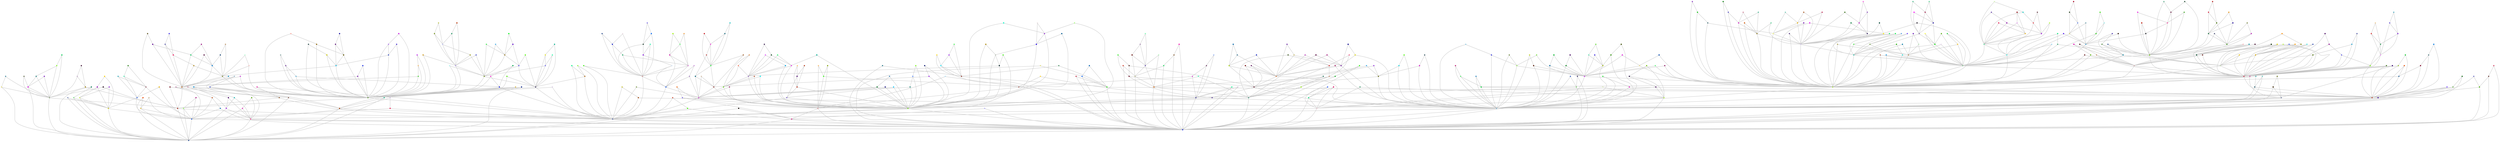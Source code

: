 graph {
	0 [color="#5366AB" shape=point]
	1 [color="#1027E7" shape=point]
	2 [color="#244A91" shape=point]
	3 [color="#7CB3CF" shape=point]
	4 [color="#C73619" shape=point]
	5 [color="#64479C" shape=point]
	6 [color="#A1DC35" shape=point]
	7 [color="#D72246" shape=point]
	8 [color="#7AEE19" shape=point]
	9 [color="#88C794" shape=point]
	10 [color="#CFACAD" shape=point]
	11 [color="#73292B" shape=point]
	12 [color="#4FE9E1" shape=point]
	13 [color="#836AD2" shape=point]
	14 [color="#7D86A2" shape=point]
	15 [color="#CD2EED" shape=point]
	16 [color="#67E2A3" shape=point]
	17 [color="#6C2536" shape=point]
	18 [color="#3AC8B2" shape=point]
	19 [color="#DC7E41" shape=point]
	20 [color="#BF3621" shape=point]
	21 [color="#AF2C1D" shape=point]
	22 [color="#5B9231" shape=point]
	23 [color="#B95F15" shape=point]
	24 [color="#46F80D" shape=point]
	25 [color="#9F6E43" shape=point]
	26 [color="#3A0395" shape=point]
	27 [color="#D6C9EB" shape=point]
	28 [color="#47B908" shape=point]
	29 [color="#49967E" shape=point]
	30 [color="#225FE3" shape=point]
	31 [color="#55D642" shape=point]
	32 [color="#CB4EDA" shape=point]
	33 [color="#D543D7" shape=point]
	34 [color="#1D5EEB" shape=point]
	35 [color="#A31C60" shape=point]
	36 [color="#CFCC1A" shape=point]
	37 [color="#70DB28" shape=point]
	38 [color="#3F70E8" shape=point]
	39 [color="#A41AE2" shape=point]
	40 [color="#30EA21" shape=point]
	41 [color="#0BE805" shape=point]
	42 [color="#D19899" shape=point]
	43 [color="#483D69" shape=point]
	44 [color="#AC4686" shape=point]
	45 [color="#9D76C5" shape=point]
	46 [color="#769922" shape=point]
	47 [color="#1523E8" shape=point]
	48 [color="#7C29A6" shape=point]
	49 [color="#DB23C1" shape=point]
	50 [color="#7DF718" shape=point]
	51 [color="#4D0A74" shape=point]
	52 [color="#E8B72B" shape=point]
	53 [color="#7D8A30" shape=point]
	54 [color="#05D538" shape=point]
	55 [color="#062127" shape=point]
	56 [color="#ECDC8E" shape=point]
	57 [color="#C4D8B4" shape=point]
	58 [color="#6354E7" shape=point]
	59 [color="#FDED0D" shape=point]
	60 [color="#CFC279" shape=point]
	61 [color="#6AD008" shape=point]
	62 [color="#E63594" shape=point]
	63 [color="#F6FD88" shape=point]
	64 [color="#A4BD0F" shape=point]
	65 [color="#16BDE7" shape=point]
	66 [color="#241C2A" shape=point]
	67 [color="#DC9B9D" shape=point]
	68 [color="#422EE3" shape=point]
	69 [color="#146DF8" shape=point]
	70 [color="#4CA7DA" shape=point]
	71 [color="#F2B60A" shape=point]
	72 [color="#655800" shape=point]
	73 [color="#A8FF79" shape=point]
	74 [color="#93A982" shape=point]
	75 [color="#8491BD" shape=point]
	76 [color="#B8905D" shape=point]
	77 [color="#C1C8BD" shape=point]
	78 [color="#6E7217" shape=point]
	79 [color="#6AFA85" shape=point]
	80 [color="#B69EE8" shape=point]
	81 [color="#F0C4C0" shape=point]
	82 [color="#AE8CC7" shape=point]
	83 [color="#8775E7" shape=point]
	84 [color="#DB83DA" shape=point]
	85 [color="#DE6B0F" shape=point]
	86 [color="#044AB1" shape=point]
	87 [color="#423C9A" shape=point]
	88 [color="#9EEA64" shape=point]
	89 [color="#561A06" shape=point]
	90 [color="#7D51FF" shape=point]
	91 [color="#C3C69A" shape=point]
	92 [color="#399211" shape=point]
	93 [color="#4BB581" shape=point]
	94 [color="#A3A32C" shape=point]
	95 [color="#E2AB03" shape=point]
	96 [color="#D0991B" shape=point]
	97 [color="#A4862E" shape=point]
	98 [color="#A1840C" shape=point]
	99 [color="#2A68A1" shape=point]
	100 [color="#17D7E1" shape=point]
	101 [color="#4EEF27" shape=point]
	102 [color="#CCF25D" shape=point]
	103 [color="#DE0CE6" shape=point]
	104 [color="#744B45" shape=point]
	105 [color="#034937" shape=point]
	106 [color="#24262E" shape=point]
	107 [color="#725EB5" shape=point]
	108 [color="#571BF7" shape=point]
	109 [color="#DA5274" shape=point]
	110 [color="#953F32" shape=point]
	111 [color="#DAE8F9" shape=point]
	112 [color="#1B81C0" shape=point]
	113 [color="#8874A6" shape=point]
	114 [color="#7DA952" shape=point]
	115 [color="#72121E" shape=point]
	116 [color="#1D95C9" shape=point]
	117 [color="#AA6860" shape=point]
	118 [color="#A3DBF6" shape=point]
	119 [color="#84D378" shape=point]
	120 [color="#C26848" shape=point]
	121 [color="#B8932C" shape=point]
	122 [color="#01A8E3" shape=point]
	123 [color="#207544" shape=point]
	124 [color="#B7AC5E" shape=point]
	125 [color="#3BE548" shape=point]
	126 [color="#8126B7" shape=point]
	127 [color="#E1C052" shape=point]
	128 [color="#6FAF53" shape=point]
	129 [color="#4E7B12" shape=point]
	130 [color="#29DB67" shape=point]
	131 [color="#3C2404" shape=point]
	132 [color="#BF1709" shape=point]
	133 [color="#6F6CE9" shape=point]
	134 [color="#F836D6" shape=point]
	135 [color="#2C8F7E" shape=point]
	136 [color="#EFC07C" shape=point]
	137 [color="#A36E7A" shape=point]
	138 [color="#64E3B5" shape=point]
	139 [color="#907C26" shape=point]
	140 [color="#FD4FA2" shape=point]
	141 [color="#D7D47E" shape=point]
	142 [color="#477F29" shape=point]
	143 [color="#A7D811" shape=point]
	144 [color="#53013C" shape=point]
	145 [color="#AA2FED" shape=point]
	146 [color="#AF8908" shape=point]
	147 [color="#737B60" shape=point]
	148 [color="#3F41E0" shape=point]
	149 [color="#DBCFE6" shape=point]
	150 [color="#1B2AC1" shape=point]
	151 [color="#160D08" shape=point]
	152 [color="#F02157" shape=point]
	153 [color="#8412E5" shape=point]
	154 [color="#24F59C" shape=point]
	155 [color="#84CFC1" shape=point]
	156 [color="#3A2967" shape=point]
	157 [color="#DF20CF" shape=point]
	158 [color="#32E4DD" shape=point]
	159 [color="#61EA5D" shape=point]
	160 [color="#DE11CE" shape=point]
	161 [color="#F59803" shape=point]
	162 [color="#FAFC5B" shape=point]
	163 [color="#057ED5" shape=point]
	164 [color="#F5195C" shape=point]
	165 [color="#BDE9BD" shape=point]
	166 [color="#5661D2" shape=point]
	167 [color="#7873F1" shape=point]
	168 [color="#EA2156" shape=point]
	169 [color="#20EE70" shape=point]
	170 [color="#318B89" shape=point]
	171 [color="#A54407" shape=point]
	172 [color="#9535D8" shape=point]
	173 [color="#8F14AD" shape=point]
	174 [color="#0365A0" shape=point]
	175 [color="#2D21AE" shape=point]
	176 [color="#BEC2F2" shape=point]
	177 [color="#BA745B" shape=point]
	178 [color="#EAC9D2" shape=point]
	179 [color="#D822B0" shape=point]
	180 [color="#FF0BFD" shape=point]
	181 [color="#C535EF" shape=point]
	182 [color="#47F321" shape=point]
	183 [color="#641D81" shape=point]
	184 [color="#48B0E7" shape=point]
	185 [color="#68D49F" shape=point]
	186 [color="#AC2487" shape=point]
	187 [color="#D55B08" shape=point]
	188 [color="#E85A63" shape=point]
	189 [color="#41FF23" shape=point]
	190 [color="#D45F4B" shape=point]
	191 [color="#FD54AA" shape=point]
	192 [color="#480568" shape=point]
	193 [color="#34AF75" shape=point]
	194 [color="#43B6C4" shape=point]
	195 [color="#1926D1" shape=point]
	196 [color="#96E611" shape=point]
	197 [color="#D78FA5" shape=point]
	198 [color="#7895EE" shape=point]
	199 [color="#C96938" shape=point]
	200 [color="#5B6283" shape=point]
	201 [color="#D24A3A" shape=point]
	202 [color="#2E6274" shape=point]
	203 [color="#E20BF3" shape=point]
	204 [color="#655ECB" shape=point]
	205 [color="#BE2ECC" shape=point]
	206 [color="#9860C4" shape=point]
	207 [color="#4FEC5F" shape=point]
	208 [color="#B3F048" shape=point]
	209 [color="#CECA00" shape=point]
	210 [color="#489F75" shape=point]
	211 [color="#97C230" shape=point]
	212 [color="#1784A0" shape=point]
	213 [color="#06861C" shape=point]
	214 [color="#077628" shape=point]
	215 [color="#5F2C74" shape=point]
	216 [color="#6FF984" shape=point]
	217 [color="#8C8C13" shape=point]
	218 [color="#C63D55" shape=point]
	219 [color="#EA99F6" shape=point]
	220 [color="#A14C46" shape=point]
	221 [color="#A63056" shape=point]
	222 [color="#324A2A" shape=point]
	223 [color="#E6E630" shape=point]
	224 [color="#A434ED" shape=point]
	225 [color="#F86CE6" shape=point]
	226 [color="#4DFAB9" shape=point]
	227 [color="#23E6F9" shape=point]
	228 [color="#BD2FB9" shape=point]
	229 [color="#D0BD9D" shape=point]
	230 [color="#557911" shape=point]
	231 [color="#1C01EF" shape=point]
	232 [color="#2B483B" shape=point]
	233 [color="#E1DB18" shape=point]
	234 [color="#2C1408" shape=point]
	235 [color="#87A809" shape=point]
	236 [color="#2A1744" shape=point]
	237 [color="#62F078" shape=point]
	238 [color="#F57D2E" shape=point]
	239 [color="#066A7F" shape=point]
	240 [color="#A44B14" shape=point]
	241 [color="#18CC34" shape=point]
	242 [color="#F9C37B" shape=point]
	243 [color="#D558D1" shape=point]
	244 [color="#5F07CE" shape=point]
	245 [color="#B7E2F5" shape=point]
	246 [color="#6F99F9" shape=point]
	247 [color="#EDDFE6" shape=point]
	248 [color="#375655" shape=point]
	249 [color="#F9DA34" shape=point]
	250 [color="#0C813F" shape=point]
	251 [color="#59FD1C" shape=point]
	252 [color="#6EB9DB" shape=point]
	253 [color="#804DA5" shape=point]
	254 [color="#1ECC69" shape=point]
	255 [color="#F1C819" shape=point]
	256 [color="#EA3DE7" shape=point]
	257 [color="#FE9414" shape=point]
	258 [color="#70182F" shape=point]
	259 [color="#5CEAB7" shape=point]
	260 [color="#77C70B" shape=point]
	261 [color="#4F8EBD" shape=point]
	262 [color="#7449FA" shape=point]
	263 [color="#2DCD1C" shape=point]
	264 [color="#78302D" shape=point]
	265 [color="#349E60" shape=point]
	266 [color="#C1FCDA" shape=point]
	267 [color="#9D3FD7" shape=point]
	268 [color="#0BE9EA" shape=point]
	269 [color="#740908" shape=point]
	270 [color="#C02B7C" shape=point]
	271 [color="#936D48" shape=point]
	272 [color="#11E885" shape=point]
	273 [color="#9EF701" shape=point]
	274 [color="#8A6458" shape=point]
	275 [color="#E53FBE" shape=point]
	276 [color="#5BFC13" shape=point]
	277 [color="#763052" shape=point]
	278 [color="#10B522" shape=point]
	279 [color="#9101B8" shape=point]
	280 [color="#25D3CB" shape=point]
	281 [color="#407923" shape=point]
	282 [color="#2AC0BE" shape=point]
	283 [color="#609650" shape=point]
	284 [color="#1C522E" shape=point]
	285 [color="#B87422" shape=point]
	286 [color="#38F34A" shape=point]
	287 [color="#9E42E0" shape=point]
	288 [color="#F88469" shape=point]
	289 [color="#445AC7" shape=point]
	290 [color="#05F9C9" shape=point]
	291 [color="#64478A" shape=point]
	292 [color="#0BF78D" shape=point]
	293 [color="#B67FF0" shape=point]
	294 [color="#AD0524" shape=point]
	295 [color="#6F1EBE" shape=point]
	296 [color="#5AC2A0" shape=point]
	297 [color="#8E6200" shape=point]
	298 [color="#4C345F" shape=point]
	299 [color="#598088" shape=point]
	300 [color="#A2E8E9" shape=point]
	301 [color="#CD13E9" shape=point]
	302 [color="#C8DB37" shape=point]
	303 [color="#4568A0" shape=point]
	304 [color="#60A5E5" shape=point]
	305 [color="#2136E6" shape=point]
	306 [color="#082800" shape=point]
	307 [color="#DA403E" shape=point]
	308 [color="#E8DBED" shape=point]
	309 [color="#63AD20" shape=point]
	310 [color="#15EF55" shape=point]
	311 [color="#1599D9" shape=point]
	312 [color="#E7DC84" shape=point]
	313 [color="#8828C8" shape=point]
	314 [color="#1C1685" shape=point]
	315 [color="#83FE24" shape=point]
	316 [color="#F0A551" shape=point]
	317 [color="#69B697" shape=point]
	318 [color="#951697" shape=point]
	319 [color="#CD9D7D" shape=point]
	320 [color="#AD3EF2" shape=point]
	321 [color="#15C815" shape=point]
	322 [color="#4356C5" shape=point]
	323 [color="#C35D5A" shape=point]
	324 [color="#5296AA" shape=point]
	325 [color="#17E385" shape=point]
	326 [color="#7A535B" shape=point]
	327 [color="#E11FE0" shape=point]
	328 [color="#97FA42" shape=point]
	329 [color="#20B38A" shape=point]
	330 [color="#AF2086" shape=point]
	331 [color="#F04D07" shape=point]
	332 [color="#89FE2F" shape=point]
	333 [color="#62BC0F" shape=point]
	334 [color="#2EA7D4" shape=point]
	335 [color="#799625" shape=point]
	336 [color="#773AAC" shape=point]
	337 [color="#561040" shape=point]
	338 [color="#74E44A" shape=point]
	339 [color="#89A55C" shape=point]
	340 [color="#E9B40C" shape=point]
	341 [color="#4F0F69" shape=point]
	342 [color="#2A553C" shape=point]
	343 [color="#ECE2E5" shape=point]
	344 [color="#4EB5B6" shape=point]
	345 [color="#9646CA" shape=point]
	346 [color="#2B9B6A" shape=point]
	347 [color="#F54FE0" shape=point]
	348 [color="#279302" shape=point]
	349 [color="#E8AAF0" shape=point]
	350 [color="#2814A1" shape=point]
	351 [color="#289ADF" shape=point]
	352 [color="#DCE8BD" shape=point]
	353 [color="#014929" shape=point]
	354 [color="#880C2F" shape=point]
	355 [color="#1B0517" shape=point]
	356 [color="#C4CC5C" shape=point]
	357 [color="#543FD5" shape=point]
	358 [color="#7E9756" shape=point]
	359 [color="#0C1970" shape=point]
	360 [color="#D19CDE" shape=point]
	361 [color="#690E0A" shape=point]
	362 [color="#F6C735" shape=point]
	363 [color="#D9BB4B" shape=point]
	364 [color="#9ED0E7" shape=point]
	365 [color="#95AFAD" shape=point]
	366 [color="#DD9EB7" shape=point]
	367 [color="#5C332C" shape=point]
	368 [color="#E75811" shape=point]
	369 [color="#4B6870" shape=point]
	370 [color="#305FF8" shape=point]
	371 [color="#5E878A" shape=point]
	372 [color="#C9B5CD" shape=point]
	373 [color="#B26835" shape=point]
	374 [color="#29B40D" shape=point]
	375 [color="#348191" shape=point]
	376 [color="#4C2140" shape=point]
	377 [color="#405107" shape=point]
	378 [color="#87E28A" shape=point]
	379 [color="#68D69E" shape=point]
	380 [color="#087DE6" shape=point]
	381 [color="#A5268F" shape=point]
	382 [color="#0E7C59" shape=point]
	383 [color="#4CE1E1" shape=point]
	384 [color="#FA15B6" shape=point]
	385 [color="#77802F" shape=point]
	386 [color="#5A48B5" shape=point]
	387 [color="#B095BA" shape=point]
	388 [color="#0981AC" shape=point]
	389 [color="#215080" shape=point]
	390 [color="#DE1467" shape=point]
	391 [color="#2FFC12" shape=point]
	392 [color="#14C9FB" shape=point]
	393 [color="#C5A27B" shape=point]
	394 [color="#E35EFF" shape=point]
	395 [color="#4FB039" shape=point]
	396 [color="#01A64E" shape=point]
	397 [color="#0F8113" shape=point]
	398 [color="#FFDB3E" shape=point]
	399 [color="#B7F3BF" shape=point]
	400 [color="#0C69B8" shape=point]
	401 [color="#01B929" shape=point]
	402 [color="#70CBC3" shape=point]
	403 [color="#E4E18B" shape=point]
	404 [color="#C9C341" shape=point]
	405 [color="#3BFE7B" shape=point]
	406 [color="#48F13C" shape=point]
	407 [color="#4D839D" shape=point]
	408 [color="#0668AD" shape=point]
	409 [color="#D73132" shape=point]
	410 [color="#445E2A" shape=point]
	411 [color="#8BF9BD" shape=point]
	412 [color="#97236C" shape=point]
	413 [color="#8428D8" shape=point]
	414 [color="#81A9B7" shape=point]
	415 [color="#ED9B22" shape=point]
	416 [color="#40E81B" shape=point]
	417 [color="#630B98" shape=point]
	418 [color="#D9C5B0" shape=point]
	419 [color="#CB9575" shape=point]
	420 [color="#DB3149" shape=point]
	421 [color="#FEC676" shape=point]
	422 [color="#FEAFA7" shape=point]
	423 [color="#BAFE54" shape=point]
	424 [color="#CD161F" shape=point]
	425 [color="#066BF6" shape=point]
	426 [color="#DAF8BB" shape=point]
	427 [color="#0B058F" shape=point]
	428 [color="#0A268A" shape=point]
	429 [color="#6067AC" shape=point]
	430 [color="#247083" shape=point]
	431 [color="#35D451" shape=point]
	432 [color="#7B7BC8" shape=point]
	433 [color="#B5F5F1" shape=point]
	434 [color="#F4B4B8" shape=point]
	435 [color="#150CA5" shape=point]
	436 [color="#BB2725" shape=point]
	437 [color="#098F9F" shape=point]
	438 [color="#9CBBCC" shape=point]
	439 [color="#5FF46B" shape=point]
	440 [color="#86E351" shape=point]
	441 [color="#AA7042" shape=point]
	442 [color="#3C846E" shape=point]
	443 [color="#685E2E" shape=point]
	444 [color="#B8B3F6" shape=point]
	445 [color="#D7C5DD" shape=point]
	446 [color="#DB955C" shape=point]
	447 [color="#398B25" shape=point]
	448 [color="#10B696" shape=point]
	449 [color="#7858B5" shape=point]
	450 [color="#771CB5" shape=point]
	451 [color="#599D72" shape=point]
	452 [color="#682367" shape=point]
	453 [color="#C34DC4" shape=point]
	454 [color="#7562E1" shape=point]
	455 [color="#3A90C4" shape=point]
	456 [color="#01FB14" shape=point]
	457 [color="#227126" shape=point]
	458 [color="#E436A9" shape=point]
	459 [color="#CFBCDC" shape=point]
	460 [color="#B0FD8B" shape=point]
	461 [color="#4169C8" shape=point]
	462 [color="#6566B0" shape=point]
	463 [color="#430565" shape=point]
	464 [color="#8B7CE7" shape=point]
	465 [color="#4938EB" shape=point]
	466 [color="#3EF6BB" shape=point]
	467 [color="#BB3709" shape=point]
	468 [color="#420C2E" shape=point]
	469 [color="#55EC10" shape=point]
	470 [color="#794C71" shape=point]
	471 [color="#D95FAC" shape=point]
	472 [color="#8C050B" shape=point]
	473 [color="#3F5E99" shape=point]
	474 [color="#2FC9CB" shape=point]
	475 [color="#EDCE9E" shape=point]
	476 [color="#FDD40A" shape=point]
	477 [color="#C28CAD" shape=point]
	478 [color="#DED100" shape=point]
	479 [color="#4A1C22" shape=point]
	480 [color="#055E95" shape=point]
	481 [color="#04AE92" shape=point]
	482 [color="#8B9659" shape=point]
	483 [color="#4B4174" shape=point]
	484 [color="#F327E7" shape=point]
	485 [color="#C0F454" shape=point]
	486 [color="#E304B2" shape=point]
	487 [color="#F0668D" shape=point]
	488 [color="#3FF9B3" shape=point]
	489 [color="#60B4C8" shape=point]
	490 [color="#BA4524" shape=point]
	491 [color="#4264EE" shape=point]
	492 [color="#5FB619" shape=point]
	493 [color="#10CE5C" shape=point]
	494 [color="#A1BBF6" shape=point]
	495 [color="#55C194" shape=point]
	496 [color="#4058B5" shape=point]
	497 [color="#53B3EA" shape=point]
	498 [color="#C73F67" shape=point]
	499 [color="#390A76" shape=point]
	0 -- 1 [color=gray]
	1 -- 2 [color=gray]
	0 -- 2 [color=gray]
	3 -- 0 [color=gray]
	3 -- 1 [color=gray]
	4 -- 3 [color=gray]
	4 -- 1 [color=gray]
	5 -- 3 [color=gray]
	5 -- 0 [color=gray]
	6 -- 4 [color=gray]
	6 -- 3 [color=gray]
	7 -- 6 [color=gray]
	7 -- 4 [color=gray]
	8 -- 0 [color=gray]
	8 -- 1 [color=gray]
	9 -- 7 [color=gray]
	9 -- 6 [color=gray]
	10 -- 7 [color=gray]
	10 -- 6 [color=gray]
	11 -- 10 [color=gray]
	11 -- 6 [color=gray]
	12 -- 9 [color=gray]
	12 -- 6 [color=gray]
	13 -- 8 [color=gray]
	13 -- 0 [color=gray]
	14 -- 3 [color=gray]
	14 -- 1 [color=gray]
	15 -- 6 [color=gray]
	15 -- 3 [color=gray]
	16 -- 12 [color=gray]
	16 -- 9 [color=gray]
	17 -- 5 [color=gray]
	17 -- 3 [color=gray]
	18 -- 9 [color=gray]
	18 -- 6 [color=gray]
	19 -- 17 [color=gray]
	19 -- 3 [color=gray]
	20 -- 13 [color=gray]
	20 -- 8 [color=gray]
	21 -- 0 [color=gray]
	21 -- 2 [color=gray]
	22 -- 21 [color=gray]
	22 -- 0 [color=gray]
	23 -- 22 [color=gray]
	23 -- 21 [color=gray]
	24 -- 0 [color=gray]
	24 -- 1 [color=gray]
	25 -- 21 [color=gray]
	25 -- 0 [color=gray]
	26 -- 3 [color=gray]
	26 -- 1 [color=gray]
	27 -- 18 [color=gray]
	27 -- 6 [color=gray]
	28 -- 26 [color=gray]
	28 -- 1 [color=gray]
	29 -- 8 [color=gray]
	29 -- 1 [color=gray]
	30 -- 1 [color=gray]
	30 -- 2 [color=gray]
	31 -- 23 [color=gray]
	31 -- 22 [color=gray]
	32 -- 23 [color=gray]
	32 -- 22 [color=gray]
	33 -- 8 [color=gray]
	33 -- 0 [color=gray]
	34 -- 33 [color=gray]
	34 -- 0 [color=gray]
	35 -- 19 [color=gray]
	35 -- 3 [color=gray]
	36 -- 30 [color=gray]
	36 -- 2 [color=gray]
	37 -- 33 [color=gray]
	37 -- 8 [color=gray]
	38 -- 36 [color=gray]
	38 -- 30 [color=gray]
	39 -- 16 [color=gray]
	39 -- 12 [color=gray]
	40 -- 26 [color=gray]
	40 -- 1 [color=gray]
	41 -- 18 [color=gray]
	41 -- 9 [color=gray]
	42 -- 34 [color=gray]
	42 -- 0 [color=gray]
	43 -- 22 [color=gray]
	43 -- 0 [color=gray]
	44 -- 33 [color=gray]
	44 -- 8 [color=gray]
	45 -- 37 [color=gray]
	45 -- 8 [color=gray]
	46 -- 43 [color=gray]
	46 -- 22 [color=gray]
	47 -- 22 [color=gray]
	47 -- 0 [color=gray]
	48 -- 19 [color=gray]
	48 -- 3 [color=gray]
	49 -- 26 [color=gray]
	49 -- 3 [color=gray]
	50 -- 7 [color=gray]
	50 -- 4 [color=gray]
	51 -- 20 [color=gray]
	51 -- 13 [color=gray]
	52 -- 16 [color=gray]
	52 -- 12 [color=gray]
	53 -- 23 [color=gray]
	53 -- 22 [color=gray]
	54 -- 14 [color=gray]
	54 -- 3 [color=gray]
	55 -- 45 [color=gray]
	55 -- 8 [color=gray]
	56 -- 15 [color=gray]
	56 -- 6 [color=gray]
	57 -- 7 [color=gray]
	57 -- 6 [color=gray]
	58 -- 46 [color=gray]
	58 -- 43 [color=gray]
	59 -- 27 [color=gray]
	59 -- 6 [color=gray]
	60 -- 48 [color=gray]
	60 -- 19 [color=gray]
	61 -- 9 [color=gray]
	61 -- 7 [color=gray]
	62 -- 1 [color=gray]
	62 -- 2 [color=gray]
	63 -- 27 [color=gray]
	63 -- 6 [color=gray]
	64 -- 15 [color=gray]
	64 -- 3 [color=gray]
	65 -- 53 [color=gray]
	65 -- 22 [color=gray]
	66 -- 59 [color=gray]
	66 -- 6 [color=gray]
	67 -- 62 [color=gray]
	67 -- 1 [color=gray]
	68 -- 64 [color=gray]
	68 -- 15 [color=gray]
	69 -- 40 [color=gray]
	69 -- 1 [color=gray]
	70 -- 61 [color=gray]
	70 -- 9 [color=gray]
	71 -- 63 [color=gray]
	71 -- 27 [color=gray]
	72 -- 65 [color=gray]
	72 -- 22 [color=gray]
	73 -- 30 [color=gray]
	73 -- 2 [color=gray]
	74 -- 21 [color=gray]
	74 -- 2 [color=gray]
	75 -- 36 [color=gray]
	75 -- 2 [color=gray]
	76 -- 9 [color=gray]
	76 -- 6 [color=gray]
	77 -- 55 [color=gray]
	77 -- 8 [color=gray]
	78 -- 17 [color=gray]
	78 -- 3 [color=gray]
	79 -- 15 [color=gray]
	79 -- 6 [color=gray]
	80 -- 46 [color=gray]
	80 -- 22 [color=gray]
	81 -- 53 [color=gray]
	81 -- 22 [color=gray]
	82 -- 34 [color=gray]
	82 -- 33 [color=gray]
	83 -- 67 [color=gray]
	83 -- 62 [color=gray]
	84 -- 42 [color=gray]
	84 -- 34 [color=gray]
	85 -- 29 [color=gray]
	85 -- 1 [color=gray]
	86 -- 56 [color=gray]
	86 -- 6 [color=gray]
	87 -- 67 [color=gray]
	87 -- 1 [color=gray]
	88 -- 15 [color=gray]
	88 -- 3 [color=gray]
	89 -- 15 [color=gray]
	89 -- 3 [color=gray]
	90 -- 4 [color=gray]
	90 -- 1 [color=gray]
	91 -- 85 [color=gray]
	91 -- 1 [color=gray]
	92 -- 61 [color=gray]
	92 -- 7 [color=gray]
	93 -- 61 [color=gray]
	93 -- 9 [color=gray]
	94 -- 80 [color=gray]
	94 -- 46 [color=gray]
	95 -- 57 [color=gray]
	95 -- 7 [color=gray]
	96 -- 80 [color=gray]
	96 -- 22 [color=gray]
	97 -- 58 [color=gray]
	97 -- 46 [color=gray]
	98 -- 74 [color=gray]
	98 -- 21 [color=gray]
	99 -- 6 [color=gray]
	99 -- 4 [color=gray]
	100 -- 78 [color=gray]
	100 -- 3 [color=gray]
	101 -- 55 [color=gray]
	101 -- 8 [color=gray]
	102 -- 36 [color=gray]
	102 -- 2 [color=gray]
	103 -- 74 [color=gray]
	103 -- 2 [color=gray]
	104 -- 28 [color=gray]
	104 -- 1 [color=gray]
	105 -- 59 [color=gray]
	105 -- 27 [color=gray]
	106 -- 70 [color=gray]
	106 -- 61 [color=gray]
	107 -- 91 [color=gray]
	107 -- 85 [color=gray]
	108 -- 70 [color=gray]
	108 -- 9 [color=gray]
	109 -- 104 [color=gray]
	109 -- 1 [color=gray]
	110 -- 40 [color=gray]
	110 -- 1 [color=gray]
	111 -- 42 [color=gray]
	111 -- 34 [color=gray]
	112 -- 30 [color=gray]
	112 -- 1 [color=gray]
	113 -- 41 [color=gray]
	113 -- 18 [color=gray]
	114 -- 18 [color=gray]
	114 -- 9 [color=gray]
	115 -- 25 [color=gray]
	115 -- 21 [color=gray]
	116 -- 23 [color=gray]
	116 -- 22 [color=gray]
	117 -- 87 [color=gray]
	117 -- 67 [color=gray]
	118 -- 12 [color=gray]
	118 -- 6 [color=gray]
	119 -- 87 [color=gray]
	119 -- 1 [color=gray]
	120 -- 37 [color=gray]
	120 -- 8 [color=gray]
	121 -- 53 [color=gray]
	121 -- 23 [color=gray]
	122 -- 45 [color=gray]
	122 -- 8 [color=gray]
	123 -- 92 [color=gray]
	123 -- 61 [color=gray]
	124 -- 76 [color=gray]
	124 -- 6 [color=gray]
	125 -- 49 [color=gray]
	125 -- 3 [color=gray]
	126 -- 23 [color=gray]
	126 -- 22 [color=gray]
	127 -- 30 [color=gray]
	127 -- 2 [color=gray]
	128 -- 4 [color=gray]
	128 -- 1 [color=gray]
	129 -- 123 [color=gray]
	129 -- 92 [color=gray]
	130 -- 91 [color=gray]
	130 -- 1 [color=gray]
	131 -- 14 [color=gray]
	131 -- 3 [color=gray]
	132 -- 106 [color=gray]
	132 -- 61 [color=gray]
	133 -- 50 [color=gray]
	133 -- 7 [color=gray]
	134 -- 47 [color=gray]
	134 -- 22 [color=gray]
	135 -- 33 [color=gray]
	135 -- 8 [color=gray]
	136 -- 31 [color=gray]
	136 -- 22 [color=gray]
	137 -- 38 [color=gray]
	137 -- 30 [color=gray]
	138 -- 64 [color=gray]
	138 -- 15 [color=gray]
	139 -- 27 [color=gray]
	139 -- 6 [color=gray]
	140 -- 1 [color=gray]
	140 -- 2 [color=gray]
	141 -- 70 [color=gray]
	141 -- 9 [color=gray]
	142 -- 7 [color=gray]
	142 -- 4 [color=gray]
	143 -- 19 [color=gray]
	143 -- 17 [color=gray]
	144 -- 48 [color=gray]
	144 -- 19 [color=gray]
	145 -- 140 [color=gray]
	145 -- 2 [color=gray]
	146 -- 77 [color=gray]
	146 -- 8 [color=gray]
	147 -- 103 [color=gray]
	147 -- 74 [color=gray]
	148 -- 88 [color=gray]
	148 -- 3 [color=gray]
	149 -- 22 [color=gray]
	149 -- 0 [color=gray]
	150 -- 143 [color=gray]
	150 -- 19 [color=gray]
	151 -- 62 [color=gray]
	151 -- 2 [color=gray]
	152 -- 52 [color=gray]
	152 -- 16 [color=gray]
	153 -- 111 [color=gray]
	153 -- 42 [color=gray]
	154 -- 87 [color=gray]
	154 -- 1 [color=gray]
	155 -- 71 [color=gray]
	155 -- 63 [color=gray]
	156 -- 27 [color=gray]
	156 -- 18 [color=gray]
	157 -- 139 [color=gray]
	157 -- 6 [color=gray]
	158 -- 9 [color=gray]
	158 -- 6 [color=gray]
	159 -- 76 [color=gray]
	159 -- 6 [color=gray]
	160 -- 78 [color=gray]
	160 -- 3 [color=gray]
	161 -- 95 [color=gray]
	161 -- 7 [color=gray]
	162 -- 41 [color=gray]
	162 -- 9 [color=gray]
	163 -- 53 [color=gray]
	163 -- 23 [color=gray]
	164 -- 121 [color=gray]
	164 -- 23 [color=gray]
	165 -- 76 [color=gray]
	165 -- 9 [color=gray]
	166 -- 80 [color=gray]
	166 -- 46 [color=gray]
	167 -- 46 [color=gray]
	167 -- 43 [color=gray]
	168 -- 30 [color=gray]
	168 -- 1 [color=gray]
	169 -- 27 [color=gray]
	169 -- 18 [color=gray]
	170 -- 103 [color=gray]
	170 -- 74 [color=gray]
	171 -- 0 [color=gray]
	171 -- 2 [color=gray]
	172 -- 102 [color=gray]
	172 -- 36 [color=gray]
	173 -- 39 [color=gray]
	173 -- 16 [color=gray]
	174 -- 15 [color=gray]
	174 -- 3 [color=gray]
	175 -- 113 [color=gray]
	175 -- 41 [color=gray]
	176 -- 94 [color=gray]
	176 -- 80 [color=gray]
	177 -- 9 [color=gray]
	177 -- 6 [color=gray]
	178 -- 140 [color=gray]
	178 -- 1 [color=gray]
	179 -- 84 [color=gray]
	179 -- 34 [color=gray]
	180 -- 175 [color=gray]
	180 -- 113 [color=gray]
	181 -- 136 [color=gray]
	181 -- 22 [color=gray]
	182 -- 42 [color=gray]
	182 -- 0 [color=gray]
	183 -- 72 [color=gray]
	183 -- 65 [color=gray]
	184 -- 78 [color=gray]
	184 -- 17 [color=gray]
	185 -- 139 [color=gray]
	185 -- 27 [color=gray]
	186 -- 48 [color=gray]
	186 -- 19 [color=gray]
	187 -- 139 [color=gray]
	187 -- 6 [color=gray]
	188 -- 39 [color=gray]
	188 -- 16 [color=gray]
	189 -- 117 [color=gray]
	189 -- 67 [color=gray]
	190 -- 24 [color=gray]
	190 -- 0 [color=gray]
	191 -- 106 [color=gray]
	191 -- 61 [color=gray]
	192 -- 145 [color=gray]
	192 -- 140 [color=gray]
	193 -- 84 [color=gray]
	193 -- 42 [color=gray]
	194 -- 137 [color=gray]
	194 -- 38 [color=gray]
	195 -- 193 [color=gray]
	195 -- 42 [color=gray]
	196 -- 29 [color=gray]
	196 -- 1 [color=gray]
	197 -- 157 [color=gray]
	197 -- 139 [color=gray]
	198 -- 141 [color=gray]
	198 -- 70 [color=gray]
	199 -- 112 [color=gray]
	199 -- 30 [color=gray]
	200 -- 92 [color=gray]
	200 -- 61 [color=gray]
	201 -- 91 [color=gray]
	201 -- 1 [color=gray]
	202 -- 4 [color=gray]
	202 -- 3 [color=gray]
	203 -- 59 [color=gray]
	203 -- 6 [color=gray]
	204 -- 157 [color=gray]
	204 -- 6 [color=gray]
	205 -- 156 [color=gray]
	205 -- 27 [color=gray]
	206 -- 205 [color=gray]
	206 -- 156 [color=gray]
	207 -- 97 [color=gray]
	207 -- 46 [color=gray]
	208 -- 178 [color=gray]
	208 -- 1 [color=gray]
	209 -- 65 [color=gray]
	209 -- 22 [color=gray]
	210 -- 208 [color=gray]
	210 -- 178 [color=gray]
	211 -- 7 [color=gray]
	211 -- 4 [color=gray]
	212 -- 57 [color=gray]
	212 -- 6 [color=gray]
	213 -- 15 [color=gray]
	213 -- 3 [color=gray]
	214 -- 33 [color=gray]
	214 -- 8 [color=gray]
	215 -- 208 [color=gray]
	215 -- 178 [color=gray]
	216 -- 179 [color=gray]
	216 -- 84 [color=gray]
	217 -- 95 [color=gray]
	217 -- 7 [color=gray]
	218 -- 40 [color=gray]
	218 -- 1 [color=gray]
	219 -- 50 [color=gray]
	219 -- 7 [color=gray]
	220 -- 33 [color=gray]
	220 -- 8 [color=gray]
	221 -- 175 [color=gray]
	221 -- 113 [color=gray]
	222 -- 198 [color=gray]
	222 -- 141 [color=gray]
	223 -- 167 [color=gray]
	223 -- 43 [color=gray]
	224 -- 220 [color=gray]
	224 -- 8 [color=gray]
	225 -- 206 [color=gray]
	225 -- 205 [color=gray]
	226 -- 85 [color=gray]
	226 -- 29 [color=gray]
	227 -- 110 [color=gray]
	227 -- 1 [color=gray]
	228 -- 92 [color=gray]
	228 -- 61 [color=gray]
	229 -- 127 [color=gray]
	229 -- 30 [color=gray]
	230 -- 57 [color=gray]
	230 -- 7 [color=gray]
	231 -- 77 [color=gray]
	231 -- 8 [color=gray]
	232 -- 153 [color=gray]
	232 -- 42 [color=gray]
	233 -- 48 [color=gray]
	233 -- 3 [color=gray]
	234 -- 70 [color=gray]
	234 -- 61 [color=gray]
	235 -- 189 [color=gray]
	235 -- 67 [color=gray]
	236 -- 215 [color=gray]
	236 -- 208 [color=gray]
	237 -- 54 [color=gray]
	237 -- 3 [color=gray]
	238 -- 83 [color=gray]
	238 -- 67 [color=gray]
	239 -- 220 [color=gray]
	239 -- 33 [color=gray]
	240 -- 3 [color=gray]
	240 -- 0 [color=gray]
	241 -- 211 [color=gray]
	241 -- 4 [color=gray]
	242 -- 189 [color=gray]
	242 -- 67 [color=gray]
	243 -- 117 [color=gray]
	243 -- 87 [color=gray]
	244 -- 97 [color=gray]
	244 -- 58 [color=gray]
	245 -- 117 [color=gray]
	245 -- 67 [color=gray]
	246 -- 135 [color=gray]
	246 -- 8 [color=gray]
	247 -- 195 [color=gray]
	247 -- 42 [color=gray]
	248 -- 209 [color=gray]
	248 -- 22 [color=gray]
	249 -- 227 [color=gray]
	249 -- 110 [color=gray]
	250 -- 156 [color=gray]
	250 -- 27 [color=gray]
	251 -- 100 [color=gray]
	251 -- 3 [color=gray]
	252 -- 47 [color=gray]
	252 -- 22 [color=gray]
	253 -- 252 [color=gray]
	253 -- 22 [color=gray]
	254 -- 163 [color=gray]
	254 -- 23 [color=gray]
	255 -- 57 [color=gray]
	255 -- 7 [color=gray]
	256 -- 45 [color=gray]
	256 -- 8 [color=gray]
	257 -- 217 [color=gray]
	257 -- 7 [color=gray]
	258 -- 17 [color=gray]
	258 -- 5 [color=gray]
	259 -- 137 [color=gray]
	259 -- 38 [color=gray]
	260 -- 236 [color=gray]
	260 -- 208 [color=gray]
	261 -- 214 [color=gray]
	261 -- 8 [color=gray]
	262 -- 114 [color=gray]
	262 -- 18 [color=gray]
	263 -- 70 [color=gray]
	263 -- 9 [color=gray]
	264 -- 10 [color=gray]
	264 -- 7 [color=gray]
	265 -- 219 [color=gray]
	265 -- 50 [color=gray]
	266 -- 81 [color=gray]
	266 -- 53 [color=gray]
	267 -- 231 [color=gray]
	267 -- 8 [color=gray]
	268 -- 37 [color=gray]
	268 -- 8 [color=gray]
	269 -- 19 [color=gray]
	269 -- 17 [color=gray]
	270 -- 237 [color=gray]
	270 -- 3 [color=gray]
	271 -- 130 [color=gray]
	271 -- 1 [color=gray]
	272 -- 93 [color=gray]
	272 -- 9 [color=gray]
	273 -- 216 [color=gray]
	273 -- 179 [color=gray]
	274 -- 171 [color=gray]
	274 -- 2 [color=gray]
	275 -- 140 [color=gray]
	275 -- 2 [color=gray]
	276 -- 58 [color=gray]
	276 -- 43 [color=gray]
	277 -- 191 [color=gray]
	277 -- 61 [color=gray]
	278 -- 85 [color=gray]
	278 -- 1 [color=gray]
	279 -- 102 [color=gray]
	279 -- 36 [color=gray]
	280 -- 188 [color=gray]
	280 -- 16 [color=gray]
	281 -- 205 [color=gray]
	281 -- 27 [color=gray]
	282 -- 145 [color=gray]
	282 -- 140 [color=gray]
	283 -- 212 [color=gray]
	283 -- 57 [color=gray]
	284 -- 256 [color=gray]
	284 -- 45 [color=gray]
	285 -- 43 [color=gray]
	285 -- 0 [color=gray]
	286 -- 239 [color=gray]
	286 -- 220 [color=gray]
	287 -- 78 [color=gray]
	287 -- 17 [color=gray]
	288 -- 45 [color=gray]
	288 -- 37 [color=gray]
	289 -- 65 [color=gray]
	289 -- 22 [color=gray]
	290 -- 267 [color=gray]
	290 -- 8 [color=gray]
	291 -- 27 [color=gray]
	291 -- 6 [color=gray]
	292 -- 285 [color=gray]
	292 -- 0 [color=gray]
	293 -- 289 [color=gray]
	293 -- 22 [color=gray]
	294 -- 222 [color=gray]
	294 -- 198 [color=gray]
	295 -- 165 [color=gray]
	295 -- 76 [color=gray]
	296 -- 157 [color=gray]
	296 -- 139 [color=gray]
	297 -- 72 [color=gray]
	297 -- 22 [color=gray]
	298 -- 284 [color=gray]
	298 -- 45 [color=gray]
	299 -- 63 [color=gray]
	299 -- 6 [color=gray]
	300 -- 263 [color=gray]
	300 -- 70 [color=gray]
	301 -- 293 [color=gray]
	301 -- 22 [color=gray]
	302 -- 89 [color=gray]
	302 -- 3 [color=gray]
	303 -- 212 [color=gray]
	303 -- 57 [color=gray]
	304 -- 114 [color=gray]
	304 -- 18 [color=gray]
	305 -- 126 [color=gray]
	305 -- 22 [color=gray]
	306 -- 255 [color=gray]
	306 -- 57 [color=gray]
	307 -- 265 [color=gray]
	307 -- 219 [color=gray]
	308 -- 76 [color=gray]
	308 -- 9 [color=gray]
	309 -- 275 [color=gray]
	309 -- 140 [color=gray]
	310 -- 159 [color=gray]
	310 -- 6 [color=gray]
	311 -- 282 [color=gray]
	311 -- 140 [color=gray]
	312 -- 74 [color=gray]
	312 -- 2 [color=gray]
	313 -- 103 [color=gray]
	313 -- 74 [color=gray]
	314 -- 33 [color=gray]
	314 -- 8 [color=gray]
	315 -- 246 [color=gray]
	315 -- 8 [color=gray]
	316 -- 216 [color=gray]
	316 -- 84 [color=gray]
	317 -- 277 [color=gray]
	317 -- 61 [color=gray]
	318 -- 133 [color=gray]
	318 -- 7 [color=gray]
	319 -- 196 [color=gray]
	319 -- 29 [color=gray]
	320 -- 227 [color=gray]
	320 -- 110 [color=gray]
	321 -- 299 [color=gray]
	321 -- 6 [color=gray]
	322 -- 274 [color=gray]
	322 -- 171 [color=gray]
	323 -- 286 [color=gray]
	323 -- 239 [color=gray]
	324 -- 312 [color=gray]
	324 -- 74 [color=gray]
	325 -- 178 [color=gray]
	325 -- 1 [color=gray]
	326 -- 188 [color=gray]
	326 -- 39 [color=gray]
	327 -- 56 [color=gray]
	327 -- 15 [color=gray]
	328 -- 285 [color=gray]
	328 -- 0 [color=gray]
	329 -- 171 [color=gray]
	329 -- 2 [color=gray]
	330 -- 73 [color=gray]
	330 -- 30 [color=gray]
	331 -- 127 [color=gray]
	331 -- 2 [color=gray]
	332 -- 170 [color=gray]
	332 -- 74 [color=gray]
	333 -- 10 [color=gray]
	333 -- 6 [color=gray]
	334 -- 230 [color=gray]
	334 -- 7 [color=gray]
	335 -- 176 [color=gray]
	335 -- 80 [color=gray]
	336 -- 60 [color=gray]
	336 -- 19 [color=gray]
	337 -- 163 [color=gray]
	337 -- 23 [color=gray]
	338 -- 138 [color=gray]
	338 -- 64 [color=gray]
	339 -- 33 [color=gray]
	339 -- 0 [color=gray]
	340 -- 38 [color=gray]
	340 -- 30 [color=gray]
	341 -- 318 [color=gray]
	341 -- 7 [color=gray]
	342 -- 277 [color=gray]
	342 -- 61 [color=gray]
	343 -- 267 [color=gray]
	343 -- 231 [color=gray]
	344 -- 202 [color=gray]
	344 -- 3 [color=gray]
	345 -- 321 [color=gray]
	345 -- 6 [color=gray]
	346 -- 176 [color=gray]
	346 -- 80 [color=gray]
	347 -- 323 [color=gray]
	347 -- 286 [color=gray]
	348 -- 64 [color=gray]
	348 -- 3 [color=gray]
	349 -- 52 [color=gray]
	349 -- 16 [color=gray]
	350 -- 123 [color=gray]
	350 -- 92 [color=gray]
	351 -- 9 [color=gray]
	351 -- 6 [color=gray]
	352 -- 208 [color=gray]
	352 -- 178 [color=gray]
	353 -- 10 [color=gray]
	353 -- 7 [color=gray]
	354 -- 99 [color=gray]
	354 -- 4 [color=gray]
	355 -- 74 [color=gray]
	355 -- 21 [color=gray]
	356 -- 335 [color=gray]
	356 -- 176 [color=gray]
	357 -- 289 [color=gray]
	357 -- 22 [color=gray]
	358 -- 88 [color=gray]
	358 -- 3 [color=gray]
	359 -- 224 [color=gray]
	359 -- 8 [color=gray]
	360 -- 82 [color=gray]
	360 -- 34 [color=gray]
	361 -- 107 [color=gray]
	361 -- 91 [color=gray]
	362 -- 76 [color=gray]
	362 -- 9 [color=gray]
	363 -- 329 [color=gray]
	363 -- 171 [color=gray]
	364 -- 148 [color=gray]
	364 -- 3 [color=gray]
	365 -- 253 [color=gray]
	365 -- 22 [color=gray]
	366 -- 192 [color=gray]
	366 -- 145 [color=gray]
	367 -- 258 [color=gray]
	367 -- 17 [color=gray]
	368 -- 99 [color=gray]
	368 -- 4 [color=gray]
	369 -- 160 [color=gray]
	369 -- 3 [color=gray]
	370 -- 325 [color=gray]
	370 -- 178 [color=gray]
	371 -- 354 [color=gray]
	371 -- 4 [color=gray]
	372 -- 98 [color=gray]
	372 -- 74 [color=gray]
	373 -- 71 [color=gray]
	373 -- 27 [color=gray]
	374 -- 158 [color=gray]
	374 -- 6 [color=gray]
	375 -- 110 [color=gray]
	375 -- 1 [color=gray]
	376 -- 372 [color=gray]
	376 -- 98 [color=gray]
	377 -- 348 [color=gray]
	377 -- 3 [color=gray]
	378 -- 36 [color=gray]
	378 -- 2 [color=gray]
	379 -- 221 [color=gray]
	379 -- 175 [color=gray]
	380 -- 371 [color=gray]
	380 -- 4 [color=gray]
	381 -- 254 [color=gray]
	381 -- 163 [color=gray]
	382 -- 378 [color=gray]
	382 -- 2 [color=gray]
	383 -- 95 [color=gray]
	383 -- 7 [color=gray]
	384 -- 271 [color=gray]
	384 -- 1 [color=gray]
	385 -- 131 [color=gray]
	385 -- 14 [color=gray]
	386 -- 283 [color=gray]
	386 -- 212 [color=gray]
	387 -- 361 [color=gray]
	387 -- 107 [color=gray]
	388 -- 76 [color=gray]
	388 -- 6 [color=gray]
	389 -- 163 [color=gray]
	389 -- 53 [color=gray]
	390 -- 325 [color=gray]
	390 -- 178 [color=gray]
	391 -- 278 [color=gray]
	391 -- 1 [color=gray]
	392 -- 13 [color=gray]
	392 -- 8 [color=gray]
	393 -- 389 [color=gray]
	393 -- 53 [color=gray]
	394 -- 122 [color=gray]
	394 -- 45 [color=gray]
	395 -- 191 [color=gray]
	395 -- 61 [color=gray]
	396 -- 134 [color=gray]
	396 -- 47 [color=gray]
	397 -- 204 [color=gray]
	397 -- 6 [color=gray]
	398 -- 117 [color=gray]
	398 -- 87 [color=gray]
	399 -- 107 [color=gray]
	399 -- 85 [color=gray]
	400 -- 69 [color=gray]
	400 -- 40 [color=gray]
	401 -- 174 [color=gray]
	401 -- 15 [color=gray]
	402 -- 202 [color=gray]
	402 -- 3 [color=gray]
	403 -- 69 [color=gray]
	403 -- 1 [color=gray]
	404 -- 240 [color=gray]
	404 -- 0 [color=gray]
	405 -- 256 [color=gray]
	405 -- 45 [color=gray]
	406 -- 367 [color=gray]
	406 -- 258 [color=gray]
	407 -- 143 [color=gray]
	407 -- 19 [color=gray]
	408 -- 407 [color=gray]
	408 -- 143 [color=gray]
	409 -- 319 [color=gray]
	409 -- 29 [color=gray]
	410 -- 409 [color=gray]
	410 -- 29 [color=gray]
	411 -- 387 [color=gray]
	411 -- 107 [color=gray]
	412 -- 15 [color=gray]
	412 -- 6 [color=gray]
	413 -- 265 [color=gray]
	413 -- 219 [color=gray]
	414 -- 141 [color=gray]
	414 -- 70 [color=gray]
	415 -- 350 [color=gray]
	415 -- 123 [color=gray]
	416 -- 300 [color=gray]
	416 -- 263 [color=gray]
	417 -- 254 [color=gray]
	417 -- 23 [color=gray]
	418 -- 220 [color=gray]
	418 -- 33 [color=gray]
	419 -- 10 [color=gray]
	419 -- 7 [color=gray]
	420 -- 129 [color=gray]
	420 -- 123 [color=gray]
	421 -- 51 [color=gray]
	421 -- 20 [color=gray]
	422 -- 297 [color=gray]
	422 -- 22 [color=gray]
	423 -- 39 [color=gray]
	423 -- 12 [color=gray]
	424 -- 347 [color=gray]
	424 -- 286 [color=gray]
	425 -- 232 [color=gray]
	425 -- 42 [color=gray]
	426 -- 280 [color=gray]
	426 -- 16 [color=gray]
	427 -- 233 [color=gray]
	427 -- 48 [color=gray]
	428 -- 329 [color=gray]
	428 -- 2 [color=gray]
	429 -- 334 [color=gray]
	429 -- 7 [color=gray]
	430 -- 347 [color=gray]
	430 -- 286 [color=gray]
	431 -- 362 [color=gray]
	431 -- 9 [color=gray]
	432 -- 28 [color=gray]
	432 -- 26 [color=gray]
	433 -- 46 [color=gray]
	433 -- 22 [color=gray]
	434 -- 353 [color=gray]
	434 -- 10 [color=gray]
	435 -- 183 [color=gray]
	435 -- 72 [color=gray]
	436 -- 420 [color=gray]
	436 -- 129 [color=gray]
	437 -- 353 [color=gray]
	437 -- 10 [color=gray]
	438 -- 322 [color=gray]
	438 -- 274 [color=gray]
	439 -- 320 [color=gray]
	439 -- 110 [color=gray]
	440 -- 88 [color=gray]
	440 -- 15 [color=gray]
	441 -- 286 [color=gray]
	441 -- 220 [color=gray]
	442 -- 196 [color=gray]
	442 -- 29 [color=gray]
	443 -- 417 [color=gray]
	443 -- 23 [color=gray]
	444 -- 62 [color=gray]
	444 -- 1 [color=gray]
	445 -- 87 [color=gray]
	445 -- 1 [color=gray]
	446 -- 288 [color=gray]
	446 -- 37 [color=gray]
	447 -- 259 [color=gray]
	447 -- 137 [color=gray]
	448 -- 223 [color=gray]
	448 -- 43 [color=gray]
	449 -- 173 [color=gray]
	449 -- 16 [color=gray]
	450 -- 63 [color=gray]
	450 -- 27 [color=gray]
	451 -- 110 [color=gray]
	451 -- 40 [color=gray]
	452 -- 19 [color=gray]
	452 -- 17 [color=gray]
	453 -- 409 [color=gray]
	453 -- 29 [color=gray]
	454 -- 413 [color=gray]
	454 -- 219 [color=gray]
	455 -- 54 [color=gray]
	455 -- 3 [color=gray]
	456 -- 244 [color=gray]
	456 -- 97 [color=gray]
	457 -- 128 [color=gray]
	457 -- 1 [color=gray]
	458 -- 25 [color=gray]
	458 -- 0 [color=gray]
	459 -- 168 [color=gray]
	459 -- 30 [color=gray]
	460 -- 267 [color=gray]
	460 -- 8 [color=gray]
	461 -- 119 [color=gray]
	461 -- 1 [color=gray]
	462 -- 164 [color=gray]
	462 -- 23 [color=gray]
	463 -- 213 [color=gray]
	463 -- 15 [color=gray]
	464 -- 425 [color=gray]
	464 -- 232 [color=gray]
	465 -- 462 [color=gray]
	465 -- 164 [color=gray]
	466 -- 153 [color=gray]
	466 -- 42 [color=gray]
	467 -- 346 [color=gray]
	467 -- 80 [color=gray]
	468 -- 353 [color=gray]
	468 -- 10 [color=gray]
	469 -- 43 [color=gray]
	469 -- 22 [color=gray]
	470 -- 243 [color=gray]
	470 -- 87 [color=gray]
	471 -- 54 [color=gray]
	471 -- 14 [color=gray]
	472 -- 349 [color=gray]
	472 -- 52 [color=gray]
	473 -- 195 [color=gray]
	473 -- 42 [color=gray]
	474 -- 430 [color=gray]
	474 -- 286 [color=gray]
	475 -- 307 [color=gray]
	475 -- 265 [color=gray]
	476 -- 279 [color=gray]
	476 -- 36 [color=gray]
	477 -- 199 [color=gray]
	477 -- 30 [color=gray]
	478 -- 95 [color=gray]
	478 -- 57 [color=gray]
	479 -- 419 [color=gray]
	479 -- 10 [color=gray]
	480 -- 231 [color=gray]
	480 -- 8 [color=gray]
	481 -- 256 [color=gray]
	481 -- 8 [color=gray]
	482 -- 228 [color=gray]
	482 -- 92 [color=gray]
	483 -- 119 [color=gray]
	483 -- 1 [color=gray]
	484 -- 191 [color=gray]
	484 -- 61 [color=gray]
	485 -- 353 [color=gray]
	485 -- 7 [color=gray]
	486 -- 333 [color=gray]
	486 -- 10 [color=gray]
	487 -- 409 [color=gray]
	487 -- 319 [color=gray]
	488 -- 167 [color=gray]
	488 -- 43 [color=gray]
	489 -- 454 [color=gray]
	489 -- 413 [color=gray]
	490 -- 51 [color=gray]
	490 -- 20 [color=gray]
	491 -- 353 [color=gray]
	491 -- 7 [color=gray]
	492 -- 41 [color=gray]
	492 -- 9 [color=gray]
	493 -- 332 [color=gray]
	493 -- 74 [color=gray]
	494 -- 470 [color=gray]
	494 -- 87 [color=gray]
	495 -- 221 [color=gray]
	495 -- 113 [color=gray]
	496 -- 95 [color=gray]
	496 -- 7 [color=gray]
	497 -- 97 [color=gray]
	497 -- 46 [color=gray]
	498 -- 71 [color=gray]
	498 -- 27 [color=gray]
	499 -- 471 [color=gray]
	499 -- 14 [color=gray]
}
